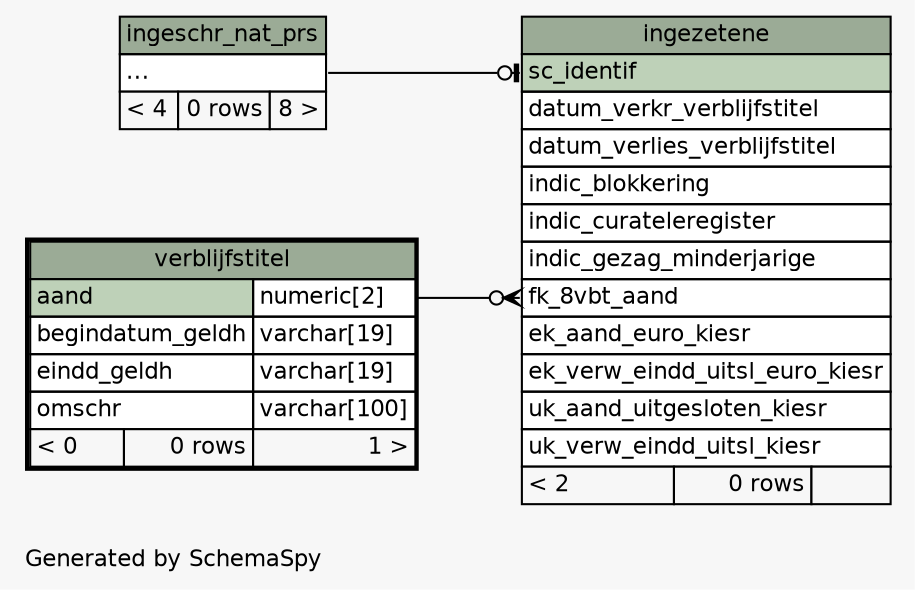 // dot 2.43.0 on Linux 5.11.0-27-generic
// SchemaSpy rev Unknown
digraph "twoDegreesRelationshipsDiagram" {
  graph [
    rankdir="RL"
    bgcolor="#f7f7f7"
    label="\nGenerated by SchemaSpy"
    labeljust="l"
    nodesep="0.18"
    ranksep="0.46"
    fontname="Helvetica"
    fontsize="11"
  ];
  node [
    fontname="Helvetica"
    fontsize="11"
    shape="plaintext"
  ];
  edge [
    arrowsize="0.8"
  ];
  "ingezetene":"fk_8vbt_aand":w -> "verblijfstitel":"aand.type":e [arrowhead=none dir=back arrowtail=crowodot];
  "ingezetene":"sc_identif":w -> "ingeschr_nat_prs":"elipses":e [arrowhead=none dir=back arrowtail=teeodot];
  "ingeschr_nat_prs" [
    label=<
    <TABLE BORDER="0" CELLBORDER="1" CELLSPACING="0" BGCOLOR="#ffffff">
      <TR><TD COLSPAN="3" BGCOLOR="#9bab96" ALIGN="CENTER">ingeschr_nat_prs</TD></TR>
      <TR><TD PORT="elipses" COLSPAN="3" ALIGN="LEFT">...</TD></TR>
      <TR><TD ALIGN="LEFT" BGCOLOR="#f7f7f7">&lt; 4</TD><TD ALIGN="RIGHT" BGCOLOR="#f7f7f7">0 rows</TD><TD ALIGN="RIGHT" BGCOLOR="#f7f7f7">8 &gt;</TD></TR>
    </TABLE>>
    URL="ingeschr_nat_prs.html"
    tooltip="ingeschr_nat_prs"
  ];
  "ingezetene" [
    label=<
    <TABLE BORDER="0" CELLBORDER="1" CELLSPACING="0" BGCOLOR="#ffffff">
      <TR><TD COLSPAN="3" BGCOLOR="#9bab96" ALIGN="CENTER">ingezetene</TD></TR>
      <TR><TD PORT="sc_identif" COLSPAN="3" BGCOLOR="#bed1b8" ALIGN="LEFT">sc_identif</TD></TR>
      <TR><TD PORT="datum_verkr_verblijfstitel" COLSPAN="3" ALIGN="LEFT">datum_verkr_verblijfstitel</TD></TR>
      <TR><TD PORT="datum_verlies_verblijfstitel" COLSPAN="3" ALIGN="LEFT">datum_verlies_verblijfstitel</TD></TR>
      <TR><TD PORT="indic_blokkering" COLSPAN="3" ALIGN="LEFT">indic_blokkering</TD></TR>
      <TR><TD PORT="indic_curateleregister" COLSPAN="3" ALIGN="LEFT">indic_curateleregister</TD></TR>
      <TR><TD PORT="indic_gezag_minderjarige" COLSPAN="3" ALIGN="LEFT">indic_gezag_minderjarige</TD></TR>
      <TR><TD PORT="fk_8vbt_aand" COLSPAN="3" ALIGN="LEFT">fk_8vbt_aand</TD></TR>
      <TR><TD PORT="ek_aand_euro_kiesr" COLSPAN="3" ALIGN="LEFT">ek_aand_euro_kiesr</TD></TR>
      <TR><TD PORT="ek_verw_eindd_uitsl_euro_kiesr" COLSPAN="3" ALIGN="LEFT">ek_verw_eindd_uitsl_euro_kiesr</TD></TR>
      <TR><TD PORT="uk_aand_uitgesloten_kiesr" COLSPAN="3" ALIGN="LEFT">uk_aand_uitgesloten_kiesr</TD></TR>
      <TR><TD PORT="uk_verw_eindd_uitsl_kiesr" COLSPAN="3" ALIGN="LEFT">uk_verw_eindd_uitsl_kiesr</TD></TR>
      <TR><TD ALIGN="LEFT" BGCOLOR="#f7f7f7">&lt; 2</TD><TD ALIGN="RIGHT" BGCOLOR="#f7f7f7">0 rows</TD><TD ALIGN="RIGHT" BGCOLOR="#f7f7f7">  </TD></TR>
    </TABLE>>
    URL="ingezetene.html"
    tooltip="ingezetene"
  ];
  "verblijfstitel" [
    label=<
    <TABLE BORDER="2" CELLBORDER="1" CELLSPACING="0" BGCOLOR="#ffffff">
      <TR><TD COLSPAN="3" BGCOLOR="#9bab96" ALIGN="CENTER">verblijfstitel</TD></TR>
      <TR><TD PORT="aand" COLSPAN="2" BGCOLOR="#bed1b8" ALIGN="LEFT">aand</TD><TD PORT="aand.type" ALIGN="LEFT">numeric[2]</TD></TR>
      <TR><TD PORT="begindatum_geldh" COLSPAN="2" ALIGN="LEFT">begindatum_geldh</TD><TD PORT="begindatum_geldh.type" ALIGN="LEFT">varchar[19]</TD></TR>
      <TR><TD PORT="eindd_geldh" COLSPAN="2" ALIGN="LEFT">eindd_geldh</TD><TD PORT="eindd_geldh.type" ALIGN="LEFT">varchar[19]</TD></TR>
      <TR><TD PORT="omschr" COLSPAN="2" ALIGN="LEFT">omschr</TD><TD PORT="omschr.type" ALIGN="LEFT">varchar[100]</TD></TR>
      <TR><TD ALIGN="LEFT" BGCOLOR="#f7f7f7">&lt; 0</TD><TD ALIGN="RIGHT" BGCOLOR="#f7f7f7">0 rows</TD><TD ALIGN="RIGHT" BGCOLOR="#f7f7f7">1 &gt;</TD></TR>
    </TABLE>>
    URL="verblijfstitel.html"
    tooltip="verblijfstitel"
  ];
}
